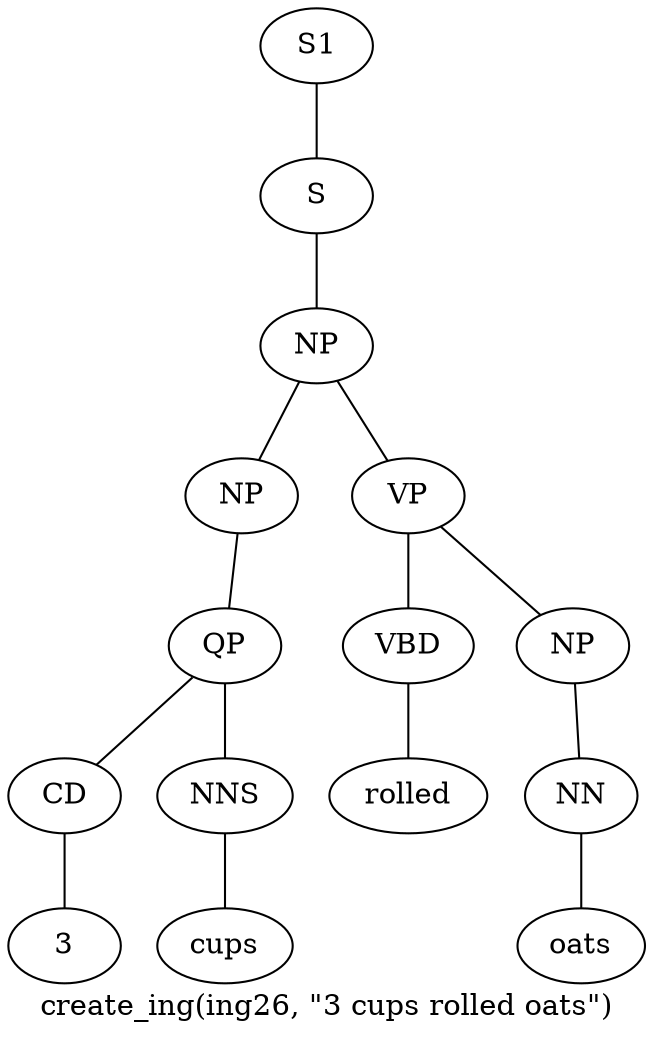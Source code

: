 graph SyntaxGraph {
	label = "create_ing(ing26, \"3 cups rolled oats\")";
	Node0 [label="S1"];
	Node1 [label="S"];
	Node2 [label="NP"];
	Node3 [label="NP"];
	Node4 [label="QP"];
	Node5 [label="CD"];
	Node6 [label="3"];
	Node7 [label="NNS"];
	Node8 [label="cups"];
	Node9 [label="VP"];
	Node10 [label="VBD"];
	Node11 [label="rolled"];
	Node12 [label="NP"];
	Node13 [label="NN"];
	Node14 [label="oats"];

	Node0 -- Node1;
	Node1 -- Node2;
	Node2 -- Node3;
	Node2 -- Node9;
	Node3 -- Node4;
	Node4 -- Node5;
	Node4 -- Node7;
	Node5 -- Node6;
	Node7 -- Node8;
	Node9 -- Node10;
	Node9 -- Node12;
	Node10 -- Node11;
	Node12 -- Node13;
	Node13 -- Node14;
}